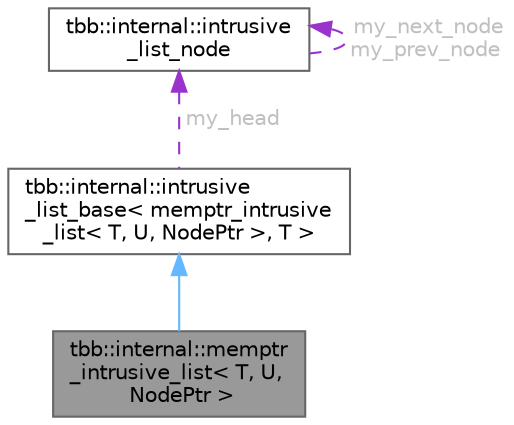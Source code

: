 digraph "tbb::internal::memptr_intrusive_list&lt; T, U, NodePtr &gt;"
{
 // LATEX_PDF_SIZE
  bgcolor="transparent";
  edge [fontname=Helvetica,fontsize=10,labelfontname=Helvetica,labelfontsize=10];
  node [fontname=Helvetica,fontsize=10,shape=box,height=0.2,width=0.4];
  Node1 [id="Node000001",label="tbb::internal::memptr\l_intrusive_list\< T, U,\l NodePtr \>",height=0.2,width=0.4,color="gray40", fillcolor="grey60", style="filled", fontcolor="black",tooltip="Double linked list of items of type T containing a member of type intrusive_list_node."];
  Node2 -> Node1 [id="edge1_Node000001_Node000002",dir="back",color="steelblue1",style="solid",tooltip=" "];
  Node2 [id="Node000002",label="tbb::internal::intrusive\l_list_base\< memptr_intrusive\l_list\< T, U, NodePtr \>, T \>",height=0.2,width=0.4,color="gray40", fillcolor="white", style="filled",URL="$classtbb_1_1internal_1_1intrusive__list__base.html",tooltip=" "];
  Node3 -> Node2 [id="edge2_Node000002_Node000003",dir="back",color="darkorchid3",style="dashed",tooltip=" ",label=" my_head",fontcolor="grey" ];
  Node3 [id="Node000003",label="tbb::internal::intrusive\l_list_node",height=0.2,width=0.4,color="gray40", fillcolor="white", style="filled",URL="$structtbb_1_1internal_1_1intrusive__list__node.html",tooltip="Data structure to be inherited by the types that can form intrusive lists."];
  Node3 -> Node3 [id="edge3_Node000003_Node000003",dir="back",color="darkorchid3",style="dashed",tooltip=" ",label=" my_next_node\nmy_prev_node",fontcolor="grey" ];
}
